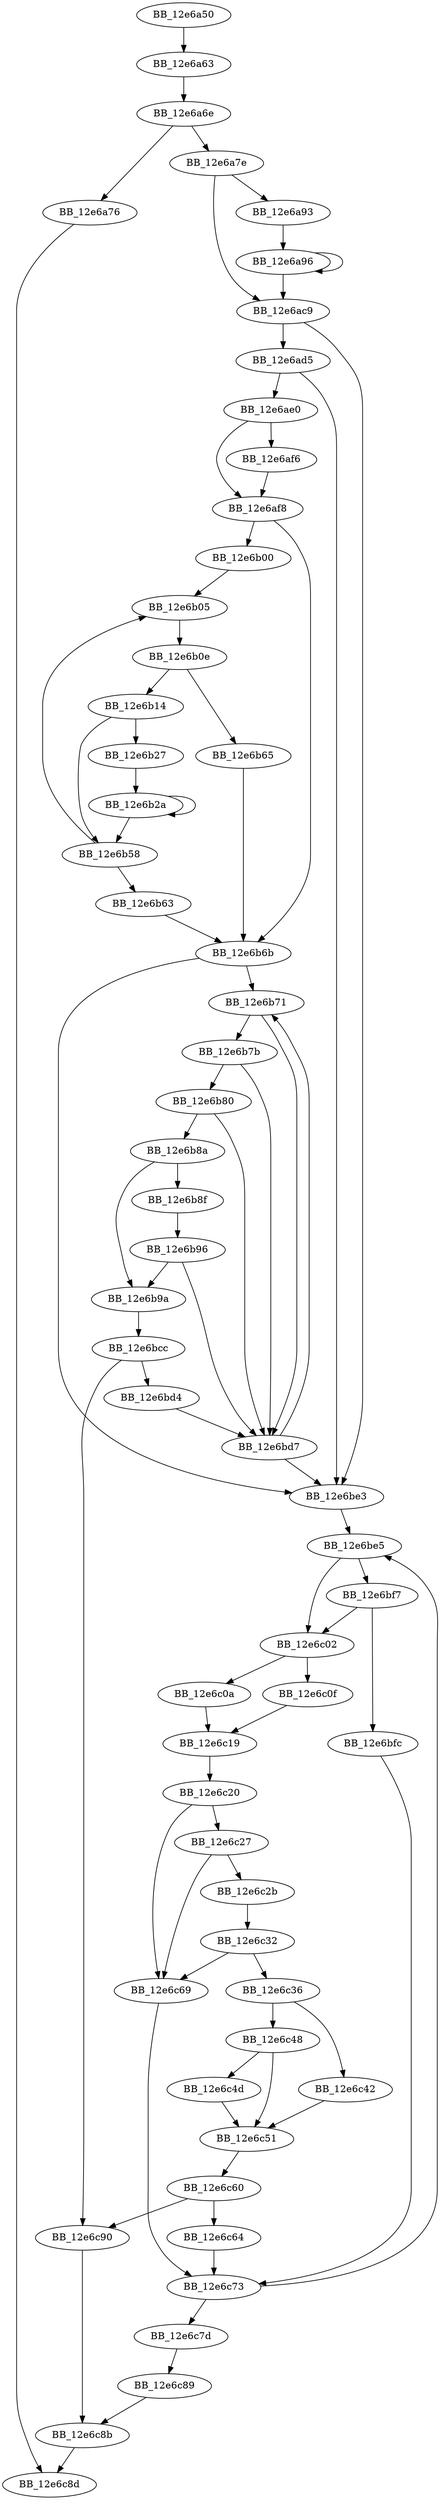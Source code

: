 DiGraph __ioinit{
BB_12e6a50->BB_12e6a63
BB_12e6a63->BB_12e6a6e
BB_12e6a6e->BB_12e6a76
BB_12e6a6e->BB_12e6a7e
BB_12e6a76->BB_12e6c8d
BB_12e6a7e->BB_12e6a93
BB_12e6a7e->BB_12e6ac9
BB_12e6a93->BB_12e6a96
BB_12e6a96->BB_12e6a96
BB_12e6a96->BB_12e6ac9
BB_12e6ac9->BB_12e6ad5
BB_12e6ac9->BB_12e6be3
BB_12e6ad5->BB_12e6ae0
BB_12e6ad5->BB_12e6be3
BB_12e6ae0->BB_12e6af6
BB_12e6ae0->BB_12e6af8
BB_12e6af6->BB_12e6af8
BB_12e6af8->BB_12e6b00
BB_12e6af8->BB_12e6b6b
BB_12e6b00->BB_12e6b05
BB_12e6b05->BB_12e6b0e
BB_12e6b0e->BB_12e6b14
BB_12e6b0e->BB_12e6b65
BB_12e6b14->BB_12e6b27
BB_12e6b14->BB_12e6b58
BB_12e6b27->BB_12e6b2a
BB_12e6b2a->BB_12e6b2a
BB_12e6b2a->BB_12e6b58
BB_12e6b58->BB_12e6b05
BB_12e6b58->BB_12e6b63
BB_12e6b63->BB_12e6b6b
BB_12e6b65->BB_12e6b6b
BB_12e6b6b->BB_12e6b71
BB_12e6b6b->BB_12e6be3
BB_12e6b71->BB_12e6b7b
BB_12e6b71->BB_12e6bd7
BB_12e6b7b->BB_12e6b80
BB_12e6b7b->BB_12e6bd7
BB_12e6b80->BB_12e6b8a
BB_12e6b80->BB_12e6bd7
BB_12e6b8a->BB_12e6b8f
BB_12e6b8a->BB_12e6b9a
BB_12e6b8f->BB_12e6b96
BB_12e6b96->BB_12e6b9a
BB_12e6b96->BB_12e6bd7
BB_12e6b9a->BB_12e6bcc
BB_12e6bcc->BB_12e6bd4
BB_12e6bcc->BB_12e6c90
BB_12e6bd4->BB_12e6bd7
BB_12e6bd7->BB_12e6b71
BB_12e6bd7->BB_12e6be3
BB_12e6be3->BB_12e6be5
BB_12e6be5->BB_12e6bf7
BB_12e6be5->BB_12e6c02
BB_12e6bf7->BB_12e6bfc
BB_12e6bf7->BB_12e6c02
BB_12e6bfc->BB_12e6c73
BB_12e6c02->BB_12e6c0a
BB_12e6c02->BB_12e6c0f
BB_12e6c0a->BB_12e6c19
BB_12e6c0f->BB_12e6c19
BB_12e6c19->BB_12e6c20
BB_12e6c20->BB_12e6c27
BB_12e6c20->BB_12e6c69
BB_12e6c27->BB_12e6c2b
BB_12e6c27->BB_12e6c69
BB_12e6c2b->BB_12e6c32
BB_12e6c32->BB_12e6c36
BB_12e6c32->BB_12e6c69
BB_12e6c36->BB_12e6c42
BB_12e6c36->BB_12e6c48
BB_12e6c42->BB_12e6c51
BB_12e6c48->BB_12e6c4d
BB_12e6c48->BB_12e6c51
BB_12e6c4d->BB_12e6c51
BB_12e6c51->BB_12e6c60
BB_12e6c60->BB_12e6c64
BB_12e6c60->BB_12e6c90
BB_12e6c64->BB_12e6c73
BB_12e6c69->BB_12e6c73
BB_12e6c73->BB_12e6be5
BB_12e6c73->BB_12e6c7d
BB_12e6c7d->BB_12e6c89
BB_12e6c89->BB_12e6c8b
BB_12e6c8b->BB_12e6c8d
BB_12e6c90->BB_12e6c8b
}
